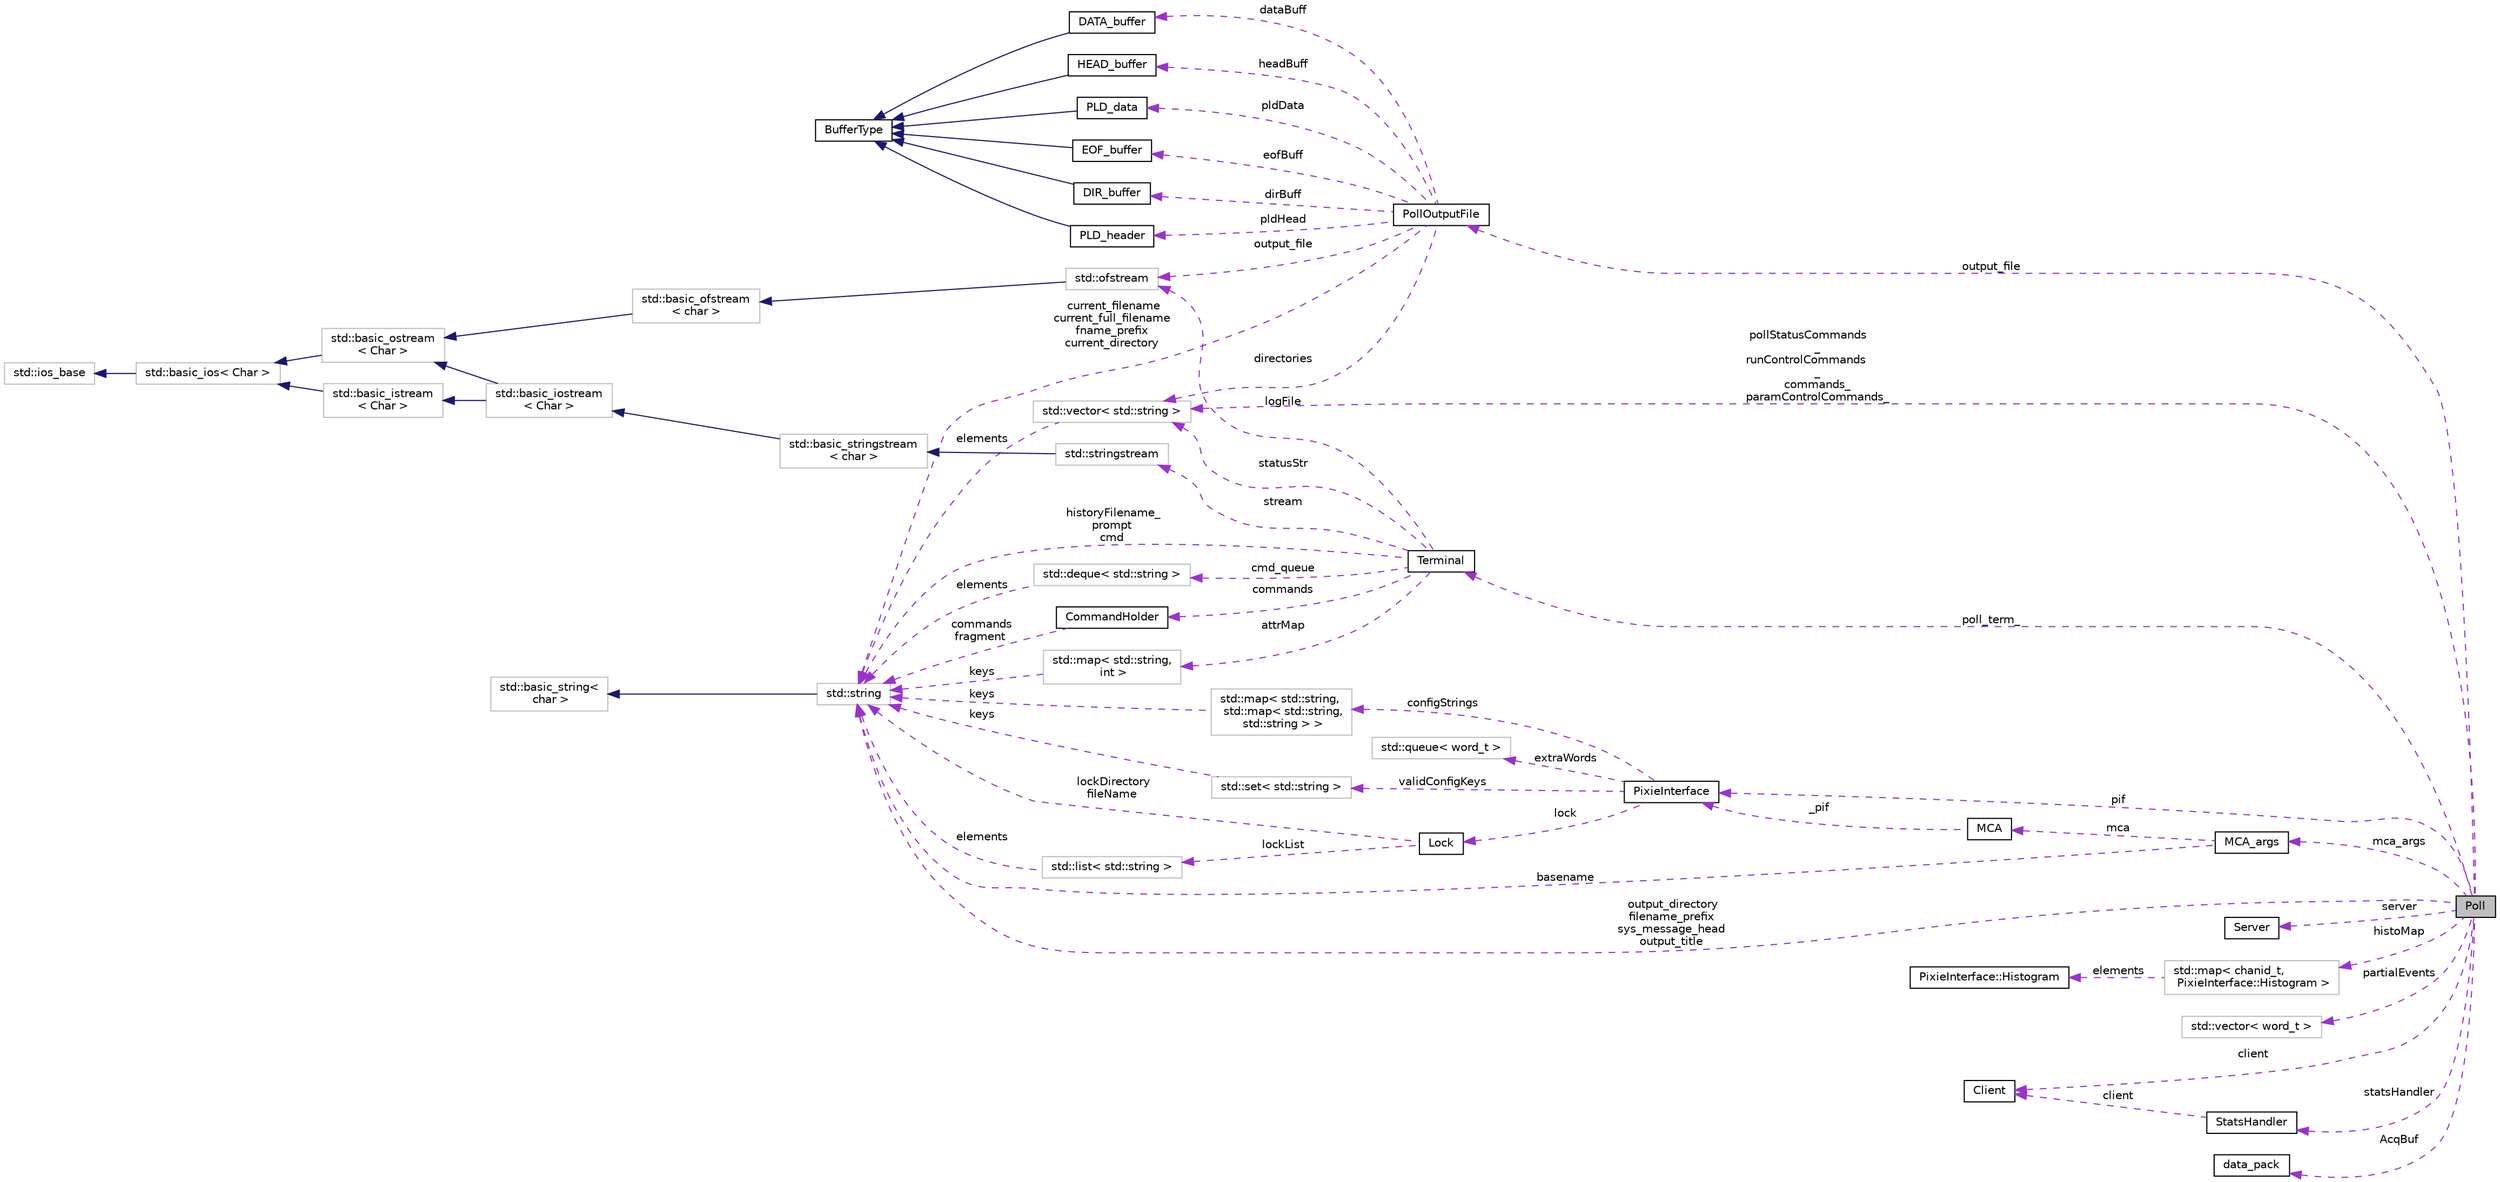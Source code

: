 digraph "Poll"
{
  edge [fontname="Helvetica",fontsize="10",labelfontname="Helvetica",labelfontsize="10"];
  node [fontname="Helvetica",fontsize="10",shape=record];
  rankdir="LR";
  Node1 [label="Poll",height=0.2,width=0.4,color="black", fillcolor="grey75", style="filled", fontcolor="black"];
  Node2 -> Node1 [dir="back",color="darkorchid3",fontsize="10",style="dashed",label=" output_file" ,fontname="Helvetica"];
  Node2 [label="PollOutputFile",height=0.2,width=0.4,color="black", fillcolor="white", style="filled",URL="$dd/dcd/class_poll_output_file.html"];
  Node3 -> Node2 [dir="back",color="darkorchid3",fontsize="10",style="dashed",label=" pldData" ,fontname="Helvetica"];
  Node3 [label="PLD_data",height=0.2,width=0.4,color="black", fillcolor="white", style="filled",URL="$d0/d15/class_p_l_d__data.html",tooltip="The DATA buffer contains all physics data within the .pld file. "];
  Node4 -> Node3 [dir="back",color="midnightblue",fontsize="10",style="solid",fontname="Helvetica"];
  Node4 [label="BufferType",height=0.2,width=0.4,color="black", fillcolor="white", style="filled",URL="$d4/d57/class_buffer_type.html"];
  Node5 -> Node2 [dir="back",color="darkorchid3",fontsize="10",style="dashed",label=" eofBuff" ,fontname="Helvetica"];
  Node5 [label="EOF_buffer",height=0.2,width=0.4,color="black", fillcolor="white", style="filled",URL="$d6/d4e/class_e_o_f__buffer.html",tooltip="A single EOF buffer signals the end of a run (pacman .ldf format). A double EOF signals the end of th..."];
  Node4 -> Node5 [dir="back",color="midnightblue",fontsize="10",style="solid",fontname="Helvetica"];
  Node6 -> Node2 [dir="back",color="darkorchid3",fontsize="10",style="dashed",label=" dirBuff" ,fontname="Helvetica"];
  Node6 [label="DIR_buffer",height=0.2,width=0.4,color="black", fillcolor="white", style="filled",URL="$d2/deb/class_d_i_r__buffer.html"];
  Node4 -> Node6 [dir="back",color="midnightblue",fontsize="10",style="solid",fontname="Helvetica"];
  Node7 -> Node2 [dir="back",color="darkorchid3",fontsize="10",style="dashed",label=" pldHead" ,fontname="Helvetica"];
  Node7 [label="PLD_header",height=0.2,width=0.4,color="black", fillcolor="white", style="filled",URL="$de/deb/class_p_l_d__header.html",tooltip="The pld header contains information about the run including the date/time, the title, and the run number. "];
  Node4 -> Node7 [dir="back",color="midnightblue",fontsize="10",style="solid",fontname="Helvetica"];
  Node8 -> Node2 [dir="back",color="darkorchid3",fontsize="10",style="dashed",label=" current_filename\ncurrent_full_filename\nfname_prefix\ncurrent_directory" ,fontname="Helvetica"];
  Node8 [label="std::string",height=0.2,width=0.4,color="grey75", fillcolor="white", style="filled",tooltip="STL class. "];
  Node9 -> Node8 [dir="back",color="midnightblue",fontsize="10",style="solid",fontname="Helvetica"];
  Node9 [label="std::basic_string\<\l char \>",height=0.2,width=0.4,color="grey75", fillcolor="white", style="filled",tooltip="STL class. "];
  Node10 -> Node2 [dir="back",color="darkorchid3",fontsize="10",style="dashed",label=" directories" ,fontname="Helvetica"];
  Node10 [label="std::vector\< std::string \>",height=0.2,width=0.4,color="grey75", fillcolor="white", style="filled"];
  Node8 -> Node10 [dir="back",color="darkorchid3",fontsize="10",style="dashed",label=" elements" ,fontname="Helvetica"];
  Node11 -> Node2 [dir="back",color="darkorchid3",fontsize="10",style="dashed",label=" dataBuff" ,fontname="Helvetica"];
  Node11 [label="DATA_buffer",height=0.2,width=0.4,color="black", fillcolor="white", style="filled",URL="$d0/dff/class_d_a_t_a__buffer.html"];
  Node4 -> Node11 [dir="back",color="midnightblue",fontsize="10",style="solid",fontname="Helvetica"];
  Node12 -> Node2 [dir="back",color="darkorchid3",fontsize="10",style="dashed",label=" output_file" ,fontname="Helvetica"];
  Node12 [label="std::ofstream",height=0.2,width=0.4,color="grey75", fillcolor="white", style="filled",tooltip="STL class. "];
  Node13 -> Node12 [dir="back",color="midnightblue",fontsize="10",style="solid",fontname="Helvetica"];
  Node13 [label="std::basic_ofstream\l\< char \>",height=0.2,width=0.4,color="grey75", fillcolor="white", style="filled",tooltip="STL class. "];
  Node14 -> Node13 [dir="back",color="midnightblue",fontsize="10",style="solid",fontname="Helvetica"];
  Node14 [label="std::basic_ostream\l\< Char \>",height=0.2,width=0.4,color="grey75", fillcolor="white", style="filled",tooltip="STL class. "];
  Node15 -> Node14 [dir="back",color="midnightblue",fontsize="10",style="solid",fontname="Helvetica"];
  Node15 [label="std::basic_ios\< Char \>",height=0.2,width=0.4,color="grey75", fillcolor="white", style="filled",tooltip="STL class. "];
  Node16 -> Node15 [dir="back",color="midnightblue",fontsize="10",style="solid",fontname="Helvetica"];
  Node16 [label="std::ios_base",height=0.2,width=0.4,color="grey75", fillcolor="white", style="filled",tooltip="STL class. "];
  Node17 -> Node2 [dir="back",color="darkorchid3",fontsize="10",style="dashed",label=" headBuff" ,fontname="Helvetica"];
  Node17 [label="HEAD_buffer",height=0.2,width=0.4,color="black", fillcolor="white", style="filled",URL="$d8/d68/class_h_e_a_d__buffer.html"];
  Node4 -> Node17 [dir="back",color="midnightblue",fontsize="10",style="solid",fontname="Helvetica"];
  Node18 -> Node1 [dir="back",color="darkorchid3",fontsize="10",style="dashed",label=" server" ,fontname="Helvetica"];
  Node18 [label="Server",height=0.2,width=0.4,color="black", fillcolor="white", style="filled",URL="$dc/db6/class_server.html"];
  Node19 -> Node1 [dir="back",color="darkorchid3",fontsize="10",style="dashed",label=" histoMap" ,fontname="Helvetica"];
  Node19 [label="std::map\< chanid_t,\l PixieInterface::Histogram \>",height=0.2,width=0.4,color="grey75", fillcolor="white", style="filled"];
  Node20 -> Node19 [dir="back",color="darkorchid3",fontsize="10",style="dashed",label=" elements" ,fontname="Helvetica"];
  Node20 [label="PixieInterface::Histogram",height=0.2,width=0.4,color="black", fillcolor="white", style="filled",URL="$d3/dbb/class_pixie_interface_1_1_histogram.html"];
  Node21 -> Node1 [dir="back",color="darkorchid3",fontsize="10",style="dashed",label=" partialEvents" ,fontname="Helvetica"];
  Node21 [label="std::vector\< word_t \>",height=0.2,width=0.4,color="grey75", fillcolor="white", style="filled"];
  Node22 -> Node1 [dir="back",color="darkorchid3",fontsize="10",style="dashed",label=" poll_term_" ,fontname="Helvetica"];
  Node22 [label="Terminal",height=0.2,width=0.4,color="black", fillcolor="white", style="filled",URL="$dc/d46/class_terminal.html"];
  Node23 -> Node22 [dir="back",color="darkorchid3",fontsize="10",style="dashed",label=" attrMap" ,fontname="Helvetica"];
  Node23 [label="std::map\< std::string,\l int \>",height=0.2,width=0.4,color="grey75", fillcolor="white", style="filled"];
  Node8 -> Node23 [dir="back",color="darkorchid3",fontsize="10",style="dashed",label=" keys" ,fontname="Helvetica"];
  Node24 -> Node22 [dir="back",color="darkorchid3",fontsize="10",style="dashed",label=" commands" ,fontname="Helvetica"];
  Node24 [label="CommandHolder",height=0.2,width=0.4,color="black", fillcolor="white", style="filled",URL="$d2/d2e/class_command_holder.html"];
  Node8 -> Node24 [dir="back",color="darkorchid3",fontsize="10",style="dashed",label=" commands\nfragment" ,fontname="Helvetica"];
  Node8 -> Node22 [dir="back",color="darkorchid3",fontsize="10",style="dashed",label=" historyFilename_\nprompt\ncmd" ,fontname="Helvetica"];
  Node25 -> Node22 [dir="back",color="darkorchid3",fontsize="10",style="dashed",label=" stream" ,fontname="Helvetica"];
  Node25 [label="std::stringstream",height=0.2,width=0.4,color="grey75", fillcolor="white", style="filled",tooltip="STL class. "];
  Node26 -> Node25 [dir="back",color="midnightblue",fontsize="10",style="solid",fontname="Helvetica"];
  Node26 [label="std::basic_stringstream\l\< char \>",height=0.2,width=0.4,color="grey75", fillcolor="white", style="filled",tooltip="STL class. "];
  Node27 -> Node26 [dir="back",color="midnightblue",fontsize="10",style="solid",fontname="Helvetica"];
  Node27 [label="std::basic_iostream\l\< Char \>",height=0.2,width=0.4,color="grey75", fillcolor="white", style="filled",tooltip="STL class. "];
  Node28 -> Node27 [dir="back",color="midnightblue",fontsize="10",style="solid",fontname="Helvetica"];
  Node28 [label="std::basic_istream\l\< Char \>",height=0.2,width=0.4,color="grey75", fillcolor="white", style="filled",tooltip="STL class. "];
  Node15 -> Node28 [dir="back",color="midnightblue",fontsize="10",style="solid",fontname="Helvetica"];
  Node14 -> Node27 [dir="back",color="midnightblue",fontsize="10",style="solid",fontname="Helvetica"];
  Node12 -> Node22 [dir="back",color="darkorchid3",fontsize="10",style="dashed",label=" logFile" ,fontname="Helvetica"];
  Node10 -> Node22 [dir="back",color="darkorchid3",fontsize="10",style="dashed",label=" statusStr" ,fontname="Helvetica"];
  Node29 -> Node22 [dir="back",color="darkorchid3",fontsize="10",style="dashed",label=" cmd_queue" ,fontname="Helvetica"];
  Node29 [label="std::deque\< std::string \>",height=0.2,width=0.4,color="grey75", fillcolor="white", style="filled"];
  Node8 -> Node29 [dir="back",color="darkorchid3",fontsize="10",style="dashed",label=" elements" ,fontname="Helvetica"];
  Node30 -> Node1 [dir="back",color="darkorchid3",fontsize="10",style="dashed",label=" statsHandler" ,fontname="Helvetica"];
  Node30 [label="StatsHandler",height=0.2,width=0.4,color="black", fillcolor="white", style="filled",URL="$d2/d58/class_stats_handler.html"];
  Node31 -> Node30 [dir="back",color="darkorchid3",fontsize="10",style="dashed",label=" client" ,fontname="Helvetica"];
  Node31 [label="Client",height=0.2,width=0.4,color="black", fillcolor="white", style="filled",URL="$d3/d7a/class_client.html"];
  Node31 -> Node1 [dir="back",color="darkorchid3",fontsize="10",style="dashed",label=" client" ,fontname="Helvetica"];
  Node8 -> Node1 [dir="back",color="darkorchid3",fontsize="10",style="dashed",label=" output_directory\nfilename_prefix\nsys_message_head\noutput_title" ,fontname="Helvetica"];
  Node10 -> Node1 [dir="back",color="darkorchid3",fontsize="10",style="dashed",label=" pollStatusCommands\l_\nrunControlCommands\l_\ncommands_\nparamControlCommands_" ,fontname="Helvetica"];
  Node32 -> Node1 [dir="back",color="darkorchid3",fontsize="10",style="dashed",label=" AcqBuf" ,fontname="Helvetica"];
  Node32 [label="data_pack",height=0.2,width=0.4,color="black", fillcolor="white", style="filled",URL="$dd/d84/structdata__pack.html"];
  Node33 -> Node1 [dir="back",color="darkorchid3",fontsize="10",style="dashed",label=" mca_args" ,fontname="Helvetica"];
  Node33 [label="MCA_args",height=0.2,width=0.4,color="black", fillcolor="white", style="filled",URL="$d3/d7b/class_m_c_a__args.html"];
  Node34 -> Node33 [dir="back",color="darkorchid3",fontsize="10",style="dashed",label=" mca" ,fontname="Helvetica"];
  Node34 [label="MCA",height=0.2,width=0.4,color="black", fillcolor="white", style="filled",URL="$d4/def/class_m_c_a.html",tooltip="Abstract MCA class. "];
  Node35 -> Node34 [dir="back",color="darkorchid3",fontsize="10",style="dashed",label=" _pif" ,fontname="Helvetica"];
  Node35 [label="PixieInterface",height=0.2,width=0.4,color="black", fillcolor="white", style="filled",URL="$d9/dc6/class_pixie_interface.html"];
  Node36 -> Node35 [dir="back",color="darkorchid3",fontsize="10",style="dashed",label=" validConfigKeys" ,fontname="Helvetica"];
  Node36 [label="std::set\< std::string \>",height=0.2,width=0.4,color="grey75", fillcolor="white", style="filled"];
  Node8 -> Node36 [dir="back",color="darkorchid3",fontsize="10",style="dashed",label=" keys" ,fontname="Helvetica"];
  Node37 -> Node35 [dir="back",color="darkorchid3",fontsize="10",style="dashed",label=" lock" ,fontname="Helvetica"];
  Node37 [label="Lock",height=0.2,width=0.4,color="black", fillcolor="white", style="filled",URL="$db/d3b/class_lock.html"];
  Node8 -> Node37 [dir="back",color="darkorchid3",fontsize="10",style="dashed",label=" lockDirectory\nfileName" ,fontname="Helvetica"];
  Node38 -> Node37 [dir="back",color="darkorchid3",fontsize="10",style="dashed",label=" lockList" ,fontname="Helvetica"];
  Node38 [label="std::list\< std::string \>",height=0.2,width=0.4,color="grey75", fillcolor="white", style="filled"];
  Node8 -> Node38 [dir="back",color="darkorchid3",fontsize="10",style="dashed",label=" elements" ,fontname="Helvetica"];
  Node39 -> Node35 [dir="back",color="darkorchid3",fontsize="10",style="dashed",label=" extraWords" ,fontname="Helvetica"];
  Node39 [label="std::queue\< word_t \>",height=0.2,width=0.4,color="grey75", fillcolor="white", style="filled"];
  Node40 -> Node35 [dir="back",color="darkorchid3",fontsize="10",style="dashed",label=" configStrings" ,fontname="Helvetica"];
  Node40 [label="std::map\< std::string,\l std::map\< std::string,\l std::string \> \>",height=0.2,width=0.4,color="grey75", fillcolor="white", style="filled"];
  Node8 -> Node40 [dir="back",color="darkorchid3",fontsize="10",style="dashed",label=" keys" ,fontname="Helvetica"];
  Node8 -> Node33 [dir="back",color="darkorchid3",fontsize="10",style="dashed",label=" basename" ,fontname="Helvetica"];
  Node35 -> Node1 [dir="back",color="darkorchid3",fontsize="10",style="dashed",label=" pif" ,fontname="Helvetica"];
}
